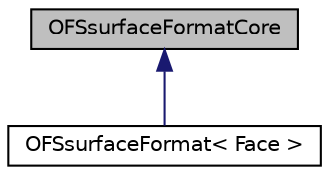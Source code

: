 digraph "OFSsurfaceFormatCore"
{
  bgcolor="transparent";
  edge [fontname="Helvetica",fontsize="10",labelfontname="Helvetica",labelfontsize="10"];
  node [fontname="Helvetica",fontsize="10",shape=record];
  Node1 [label="OFSsurfaceFormatCore",height=0.2,width=0.4,color="black", fillcolor="grey75", style="filled", fontcolor="black"];
  Node1 -> Node2 [dir="back",color="midnightblue",fontsize="10",style="solid",fontname="Helvetica"];
  Node2 [label="OFSsurfaceFormat\< Face \>",height=0.2,width=0.4,color="black",URL="$a01746.html",tooltip="Provide a means of reading/writing the single-file OpenFOAM surface format. "];
}
